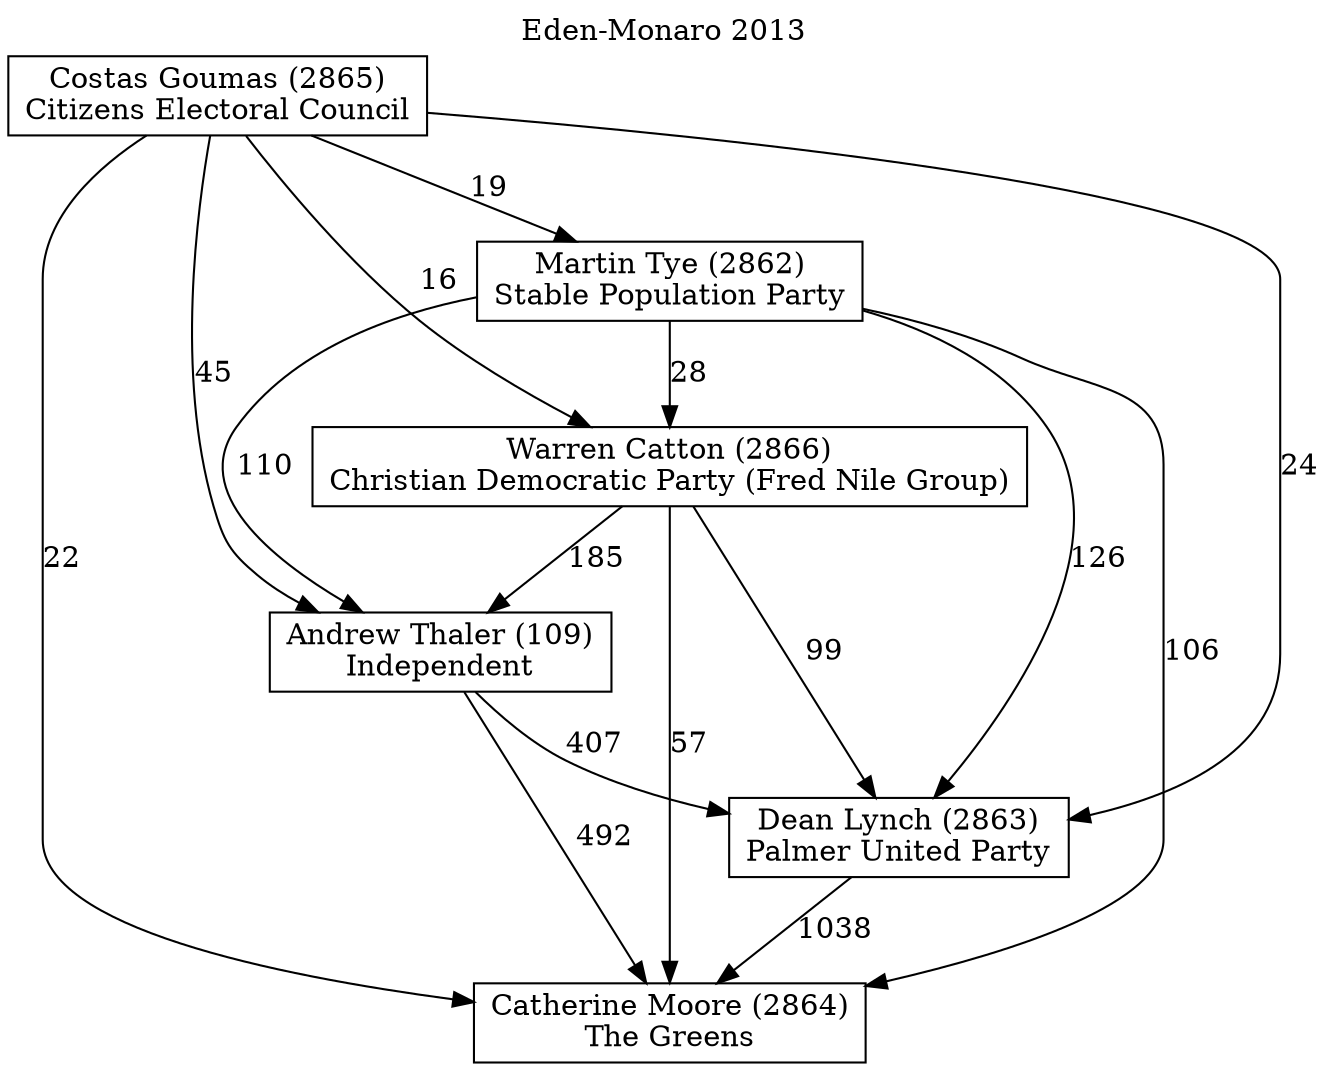 // House preference flow
digraph "Catherine Moore (2864)_Eden-Monaro_2013" {
	graph [label="Eden-Monaro 2013" labelloc=t mclimit=10]
	node [shape=box]
	"Catherine Moore (2864)" [label="Catherine Moore (2864)
The Greens"]
	"Dean Lynch (2863)" [label="Dean Lynch (2863)
Palmer United Party"]
	"Andrew Thaler (109)" [label="Andrew Thaler (109)
Independent"]
	"Warren Catton (2866)" [label="Warren Catton (2866)
Christian Democratic Party (Fred Nile Group)"]
	"Martin Tye (2862)" [label="Martin Tye (2862)
Stable Population Party"]
	"Costas Goumas (2865)" [label="Costas Goumas (2865)
Citizens Electoral Council"]
	"Catherine Moore (2864)" [label="Catherine Moore (2864)
The Greens"]
	"Andrew Thaler (109)" [label="Andrew Thaler (109)
Independent"]
	"Warren Catton (2866)" [label="Warren Catton (2866)
Christian Democratic Party (Fred Nile Group)"]
	"Martin Tye (2862)" [label="Martin Tye (2862)
Stable Population Party"]
	"Costas Goumas (2865)" [label="Costas Goumas (2865)
Citizens Electoral Council"]
	"Catherine Moore (2864)" [label="Catherine Moore (2864)
The Greens"]
	"Warren Catton (2866)" [label="Warren Catton (2866)
Christian Democratic Party (Fred Nile Group)"]
	"Martin Tye (2862)" [label="Martin Tye (2862)
Stable Population Party"]
	"Costas Goumas (2865)" [label="Costas Goumas (2865)
Citizens Electoral Council"]
	"Catherine Moore (2864)" [label="Catherine Moore (2864)
The Greens"]
	"Martin Tye (2862)" [label="Martin Tye (2862)
Stable Population Party"]
	"Costas Goumas (2865)" [label="Costas Goumas (2865)
Citizens Electoral Council"]
	"Catherine Moore (2864)" [label="Catherine Moore (2864)
The Greens"]
	"Costas Goumas (2865)" [label="Costas Goumas (2865)
Citizens Electoral Council"]
	"Costas Goumas (2865)" [label="Costas Goumas (2865)
Citizens Electoral Council"]
	"Martin Tye (2862)" [label="Martin Tye (2862)
Stable Population Party"]
	"Costas Goumas (2865)" [label="Costas Goumas (2865)
Citizens Electoral Council"]
	"Costas Goumas (2865)" [label="Costas Goumas (2865)
Citizens Electoral Council"]
	"Warren Catton (2866)" [label="Warren Catton (2866)
Christian Democratic Party (Fred Nile Group)"]
	"Martin Tye (2862)" [label="Martin Tye (2862)
Stable Population Party"]
	"Costas Goumas (2865)" [label="Costas Goumas (2865)
Citizens Electoral Council"]
	"Warren Catton (2866)" [label="Warren Catton (2866)
Christian Democratic Party (Fred Nile Group)"]
	"Costas Goumas (2865)" [label="Costas Goumas (2865)
Citizens Electoral Council"]
	"Costas Goumas (2865)" [label="Costas Goumas (2865)
Citizens Electoral Council"]
	"Martin Tye (2862)" [label="Martin Tye (2862)
Stable Population Party"]
	"Costas Goumas (2865)" [label="Costas Goumas (2865)
Citizens Electoral Council"]
	"Costas Goumas (2865)" [label="Costas Goumas (2865)
Citizens Electoral Council"]
	"Andrew Thaler (109)" [label="Andrew Thaler (109)
Independent"]
	"Warren Catton (2866)" [label="Warren Catton (2866)
Christian Democratic Party (Fred Nile Group)"]
	"Martin Tye (2862)" [label="Martin Tye (2862)
Stable Population Party"]
	"Costas Goumas (2865)" [label="Costas Goumas (2865)
Citizens Electoral Council"]
	"Andrew Thaler (109)" [label="Andrew Thaler (109)
Independent"]
	"Martin Tye (2862)" [label="Martin Tye (2862)
Stable Population Party"]
	"Costas Goumas (2865)" [label="Costas Goumas (2865)
Citizens Electoral Council"]
	"Andrew Thaler (109)" [label="Andrew Thaler (109)
Independent"]
	"Costas Goumas (2865)" [label="Costas Goumas (2865)
Citizens Electoral Council"]
	"Costas Goumas (2865)" [label="Costas Goumas (2865)
Citizens Electoral Council"]
	"Martin Tye (2862)" [label="Martin Tye (2862)
Stable Population Party"]
	"Costas Goumas (2865)" [label="Costas Goumas (2865)
Citizens Electoral Council"]
	"Costas Goumas (2865)" [label="Costas Goumas (2865)
Citizens Electoral Council"]
	"Warren Catton (2866)" [label="Warren Catton (2866)
Christian Democratic Party (Fred Nile Group)"]
	"Martin Tye (2862)" [label="Martin Tye (2862)
Stable Population Party"]
	"Costas Goumas (2865)" [label="Costas Goumas (2865)
Citizens Electoral Council"]
	"Warren Catton (2866)" [label="Warren Catton (2866)
Christian Democratic Party (Fred Nile Group)"]
	"Costas Goumas (2865)" [label="Costas Goumas (2865)
Citizens Electoral Council"]
	"Costas Goumas (2865)" [label="Costas Goumas (2865)
Citizens Electoral Council"]
	"Martin Tye (2862)" [label="Martin Tye (2862)
Stable Population Party"]
	"Costas Goumas (2865)" [label="Costas Goumas (2865)
Citizens Electoral Council"]
	"Costas Goumas (2865)" [label="Costas Goumas (2865)
Citizens Electoral Council"]
	"Dean Lynch (2863)" [label="Dean Lynch (2863)
Palmer United Party"]
	"Andrew Thaler (109)" [label="Andrew Thaler (109)
Independent"]
	"Warren Catton (2866)" [label="Warren Catton (2866)
Christian Democratic Party (Fred Nile Group)"]
	"Martin Tye (2862)" [label="Martin Tye (2862)
Stable Population Party"]
	"Costas Goumas (2865)" [label="Costas Goumas (2865)
Citizens Electoral Council"]
	"Dean Lynch (2863)" [label="Dean Lynch (2863)
Palmer United Party"]
	"Warren Catton (2866)" [label="Warren Catton (2866)
Christian Democratic Party (Fred Nile Group)"]
	"Martin Tye (2862)" [label="Martin Tye (2862)
Stable Population Party"]
	"Costas Goumas (2865)" [label="Costas Goumas (2865)
Citizens Electoral Council"]
	"Dean Lynch (2863)" [label="Dean Lynch (2863)
Palmer United Party"]
	"Martin Tye (2862)" [label="Martin Tye (2862)
Stable Population Party"]
	"Costas Goumas (2865)" [label="Costas Goumas (2865)
Citizens Electoral Council"]
	"Dean Lynch (2863)" [label="Dean Lynch (2863)
Palmer United Party"]
	"Costas Goumas (2865)" [label="Costas Goumas (2865)
Citizens Electoral Council"]
	"Costas Goumas (2865)" [label="Costas Goumas (2865)
Citizens Electoral Council"]
	"Martin Tye (2862)" [label="Martin Tye (2862)
Stable Population Party"]
	"Costas Goumas (2865)" [label="Costas Goumas (2865)
Citizens Electoral Council"]
	"Costas Goumas (2865)" [label="Costas Goumas (2865)
Citizens Electoral Council"]
	"Warren Catton (2866)" [label="Warren Catton (2866)
Christian Democratic Party (Fred Nile Group)"]
	"Martin Tye (2862)" [label="Martin Tye (2862)
Stable Population Party"]
	"Costas Goumas (2865)" [label="Costas Goumas (2865)
Citizens Electoral Council"]
	"Warren Catton (2866)" [label="Warren Catton (2866)
Christian Democratic Party (Fred Nile Group)"]
	"Costas Goumas (2865)" [label="Costas Goumas (2865)
Citizens Electoral Council"]
	"Costas Goumas (2865)" [label="Costas Goumas (2865)
Citizens Electoral Council"]
	"Martin Tye (2862)" [label="Martin Tye (2862)
Stable Population Party"]
	"Costas Goumas (2865)" [label="Costas Goumas (2865)
Citizens Electoral Council"]
	"Costas Goumas (2865)" [label="Costas Goumas (2865)
Citizens Electoral Council"]
	"Andrew Thaler (109)" [label="Andrew Thaler (109)
Independent"]
	"Warren Catton (2866)" [label="Warren Catton (2866)
Christian Democratic Party (Fred Nile Group)"]
	"Martin Tye (2862)" [label="Martin Tye (2862)
Stable Population Party"]
	"Costas Goumas (2865)" [label="Costas Goumas (2865)
Citizens Electoral Council"]
	"Andrew Thaler (109)" [label="Andrew Thaler (109)
Independent"]
	"Martin Tye (2862)" [label="Martin Tye (2862)
Stable Population Party"]
	"Costas Goumas (2865)" [label="Costas Goumas (2865)
Citizens Electoral Council"]
	"Andrew Thaler (109)" [label="Andrew Thaler (109)
Independent"]
	"Costas Goumas (2865)" [label="Costas Goumas (2865)
Citizens Electoral Council"]
	"Costas Goumas (2865)" [label="Costas Goumas (2865)
Citizens Electoral Council"]
	"Martin Tye (2862)" [label="Martin Tye (2862)
Stable Population Party"]
	"Costas Goumas (2865)" [label="Costas Goumas (2865)
Citizens Electoral Council"]
	"Costas Goumas (2865)" [label="Costas Goumas (2865)
Citizens Electoral Council"]
	"Warren Catton (2866)" [label="Warren Catton (2866)
Christian Democratic Party (Fred Nile Group)"]
	"Martin Tye (2862)" [label="Martin Tye (2862)
Stable Population Party"]
	"Costas Goumas (2865)" [label="Costas Goumas (2865)
Citizens Electoral Council"]
	"Warren Catton (2866)" [label="Warren Catton (2866)
Christian Democratic Party (Fred Nile Group)"]
	"Costas Goumas (2865)" [label="Costas Goumas (2865)
Citizens Electoral Council"]
	"Costas Goumas (2865)" [label="Costas Goumas (2865)
Citizens Electoral Council"]
	"Martin Tye (2862)" [label="Martin Tye (2862)
Stable Population Party"]
	"Costas Goumas (2865)" [label="Costas Goumas (2865)
Citizens Electoral Council"]
	"Costas Goumas (2865)" [label="Costas Goumas (2865)
Citizens Electoral Council"]
	"Dean Lynch (2863)" -> "Catherine Moore (2864)" [label=1038]
	"Andrew Thaler (109)" -> "Dean Lynch (2863)" [label=407]
	"Warren Catton (2866)" -> "Andrew Thaler (109)" [label=185]
	"Martin Tye (2862)" -> "Warren Catton (2866)" [label=28]
	"Costas Goumas (2865)" -> "Martin Tye (2862)" [label=19]
	"Andrew Thaler (109)" -> "Catherine Moore (2864)" [label=492]
	"Warren Catton (2866)" -> "Catherine Moore (2864)" [label=57]
	"Martin Tye (2862)" -> "Catherine Moore (2864)" [label=106]
	"Costas Goumas (2865)" -> "Catherine Moore (2864)" [label=22]
	"Costas Goumas (2865)" -> "Warren Catton (2866)" [label=16]
	"Martin Tye (2862)" -> "Andrew Thaler (109)" [label=110]
	"Costas Goumas (2865)" -> "Andrew Thaler (109)" [label=45]
	"Warren Catton (2866)" -> "Dean Lynch (2863)" [label=99]
	"Martin Tye (2862)" -> "Dean Lynch (2863)" [label=126]
	"Costas Goumas (2865)" -> "Dean Lynch (2863)" [label=24]
}
